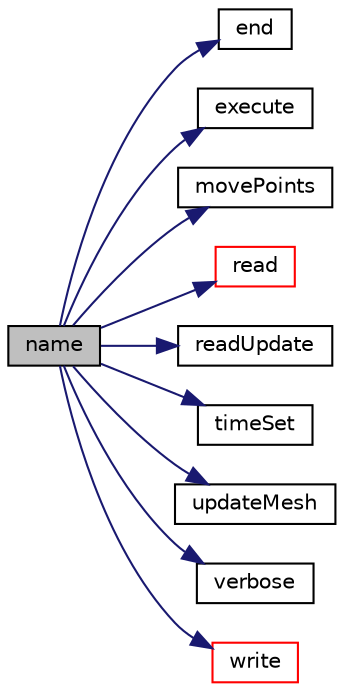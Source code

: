 digraph "name"
{
  bgcolor="transparent";
  edge [fontname="Helvetica",fontsize="10",labelfontname="Helvetica",labelfontsize="10"];
  node [fontname="Helvetica",fontsize="10",shape=record];
  rankdir="LR";
  Node1 [label="name",height=0.2,width=0.4,color="black", fillcolor="grey75", style="filled", fontcolor="black"];
  Node1 -> Node2 [color="midnightblue",fontsize="10",style="solid",fontname="Helvetica"];
  Node2 [label="end",height=0.2,width=0.4,color="black",URL="$a02296.html#aaf81d3fdaf258088d7692fa70cece087",tooltip="Execute at the final time-loop, currently does nothing. "];
  Node1 -> Node3 [color="midnightblue",fontsize="10",style="solid",fontname="Helvetica"];
  Node3 [label="execute",height=0.2,width=0.4,color="black",URL="$a02296.html#a61af3e60b94ae3e748f6fbac1e794af7",tooltip="Execute, currently does nothing. "];
  Node1 -> Node4 [color="midnightblue",fontsize="10",style="solid",fontname="Helvetica"];
  Node4 [label="movePoints",height=0.2,width=0.4,color="black",URL="$a02296.html#aa414dddde48d2a3eb6ac5df618faea9f",tooltip="Update for mesh point-motion - expires the surfaces. "];
  Node1 -> Node5 [color="midnightblue",fontsize="10",style="solid",fontname="Helvetica"];
  Node5 [label="read",height=0.2,width=0.4,color="red",URL="$a02296.html#aa9b8764750bd9ff67ca32b6551dc7847",tooltip="Read the sampledSurfaces dictionary. "];
  Node1 -> Node6 [color="midnightblue",fontsize="10",style="solid",fontname="Helvetica"];
  Node6 [label="readUpdate",height=0.2,width=0.4,color="black",URL="$a02296.html#ac4993106bbfb0217722aa2be0a56080e",tooltip="Update for changes of mesh due to readUpdate - expires the surfaces. "];
  Node1 -> Node7 [color="midnightblue",fontsize="10",style="solid",fontname="Helvetica"];
  Node7 [label="timeSet",height=0.2,width=0.4,color="black",URL="$a02296.html#a9637c56f3ddc45f3ce62ec07dbe2228f",tooltip="Called when time was set at the end of the Time::operator++. "];
  Node1 -> Node8 [color="midnightblue",fontsize="10",style="solid",fontname="Helvetica"];
  Node8 [label="updateMesh",height=0.2,width=0.4,color="black",URL="$a02296.html#ad57565956fd4064299f4bd3c4eebb1d4",tooltip="Update for changes of mesh - expires the surfaces. "];
  Node1 -> Node9 [color="midnightblue",fontsize="10",style="solid",fontname="Helvetica"];
  Node9 [label="verbose",height=0.2,width=0.4,color="black",URL="$a02296.html#aa4b38a89b75ea08d0e20d27c7c90afbc",tooltip="Set verbosity level. "];
  Node1 -> Node10 [color="midnightblue",fontsize="10",style="solid",fontname="Helvetica"];
  Node10 [label="write",height=0.2,width=0.4,color="red",URL="$a02296.html#aac759501cf6c7895a70eecbef0226ae1",tooltip="Sample and write. "];
}
